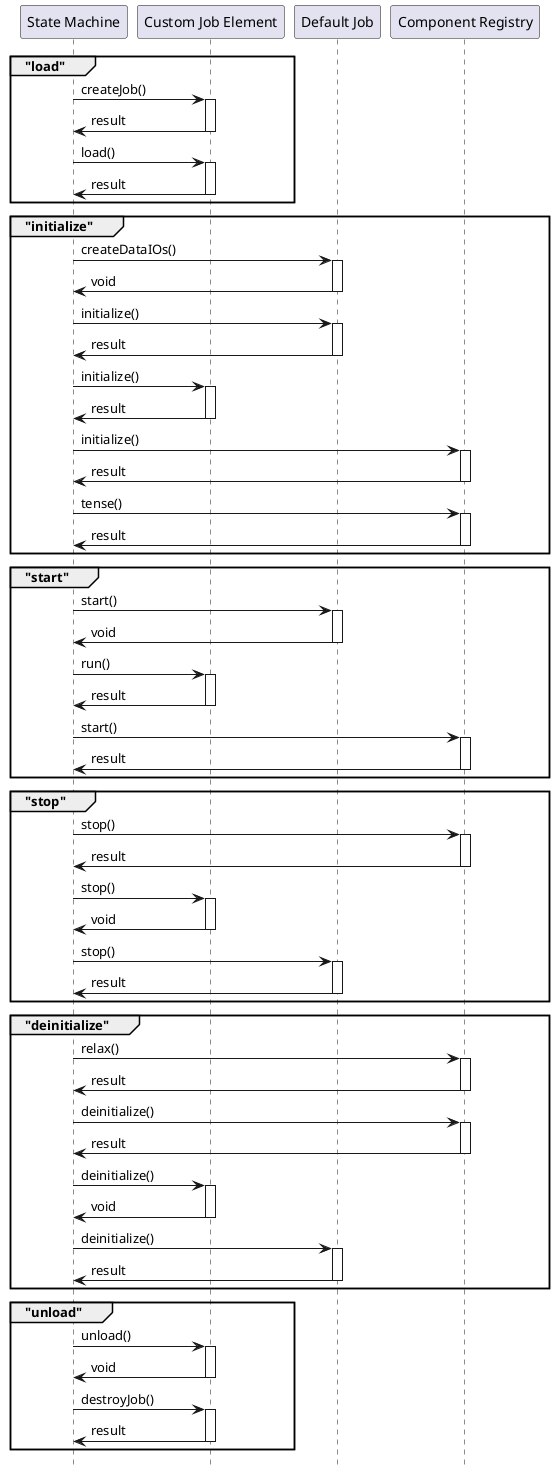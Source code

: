 @startuml
'use url to modify sequence diagram and update url after modifications
'http://www.plantuml.com/plantuml/uml/hPN1QiCm38RlUGgJqtRO2_Gm2kiE6up1zWHghBOsiHrikRHx-jantL8HLfYJGmAoykdNBpjP1m9FqVJDGKaKE-TewqxDa8AgKmDO4kqd0Q5uW-wWBBO2WWZcEkCf1d96lBgjUExHeAKnhTDudRV17SIUSkAO83NZE3CucruN7xXNWVovS7pJxBsBWsXx1x9jHBg24G-FkSGghICG9kZT_RW47QbZYkJL7CZFd1pCIdWCIS4ObJXDvD1SgOg7Llx8LbQHWbvzuLIyr1Vj6o1uUG-ydjG5h2_LZav9NajgXlmjTfCthrvgRWP7rbli_uJwmlGta9uH2MseW4qdDfuBFgmnM3saOgcFTZ4lcRBQpjtGSdoABJ8aZGmst_gyZRnngGli_zjyshV4-LFQ-GpeuRJKBfqMMiXK1btAN0wjDpdQsIzu2TVevcu4ykvS-KieojVf7at_3G00
hide footbox
participant "State Machine" as sm
participant "Custom Job Element" as cje
participant "Default Job" as dj
participant "Component Registry" as cr

group "load"
    sm -> cje: createJob()
    activate cje
    cje -> sm: result
    deactivate cje
    sm -> cje: load()
    activate cje
    cje -> sm: result
    deactivate cje
end

group "initialize"
    sm -> dj: createDataIOs()
    activate dj
    dj -> sm: void
    deactivate dj
    sm -> dj: initialize()
    activate dj
    dj -> sm: result
    deactivate dj
    sm -> cje: initialize()
    activate cje
    cje -> sm: result
    deactivate cje
    sm -> cr: initialize()
    activate cr
    cr -> sm: result
    deactivate cr
    sm -> cr: tense()
    activate cr
    cr -> sm: result
    deactivate cr
end

group "start"
    sm -> dj: start()
    activate dj
    dj -> sm: void
    deactivate dj
    sm -> cje: run()
    activate cje
    cje -> sm: result
    deactivate cje
    sm -> cr: start()
    activate cr
    cr -> sm: result
    deactivate cr
end

group "stop"
    sm -> cr: stop()
    activate cr
    cr -> sm: result
    deactivate cr
    sm -> cje: stop()
    activate cje
    cje -> sm: void
    deactivate cje
    sm -> dj: stop()
    activate dj
    dj -> sm: result
    deactivate dj
end

group "deinitialize"
    sm -> cr: relax()
    activate cr
    cr -> sm: result
    deactivate cr
    sm -> cr: deinitialize()
    activate cr
    cr -> sm: result
    deactivate cr
    sm -> cje: deinitialize()
    activate cje
    cje -> sm: void
    deactivate cje
    sm -> dj: deinitialize()
    activate dj
    dj -> sm: result
    deactivate dj
end

group "unload"
    sm -> cje: unload()
    activate cje
    cje -> sm: void
    deactivate cje
    sm -> cje: destroyJob()
    activate cje
    cje -> sm: result
    deactivate cje
end

@enduml